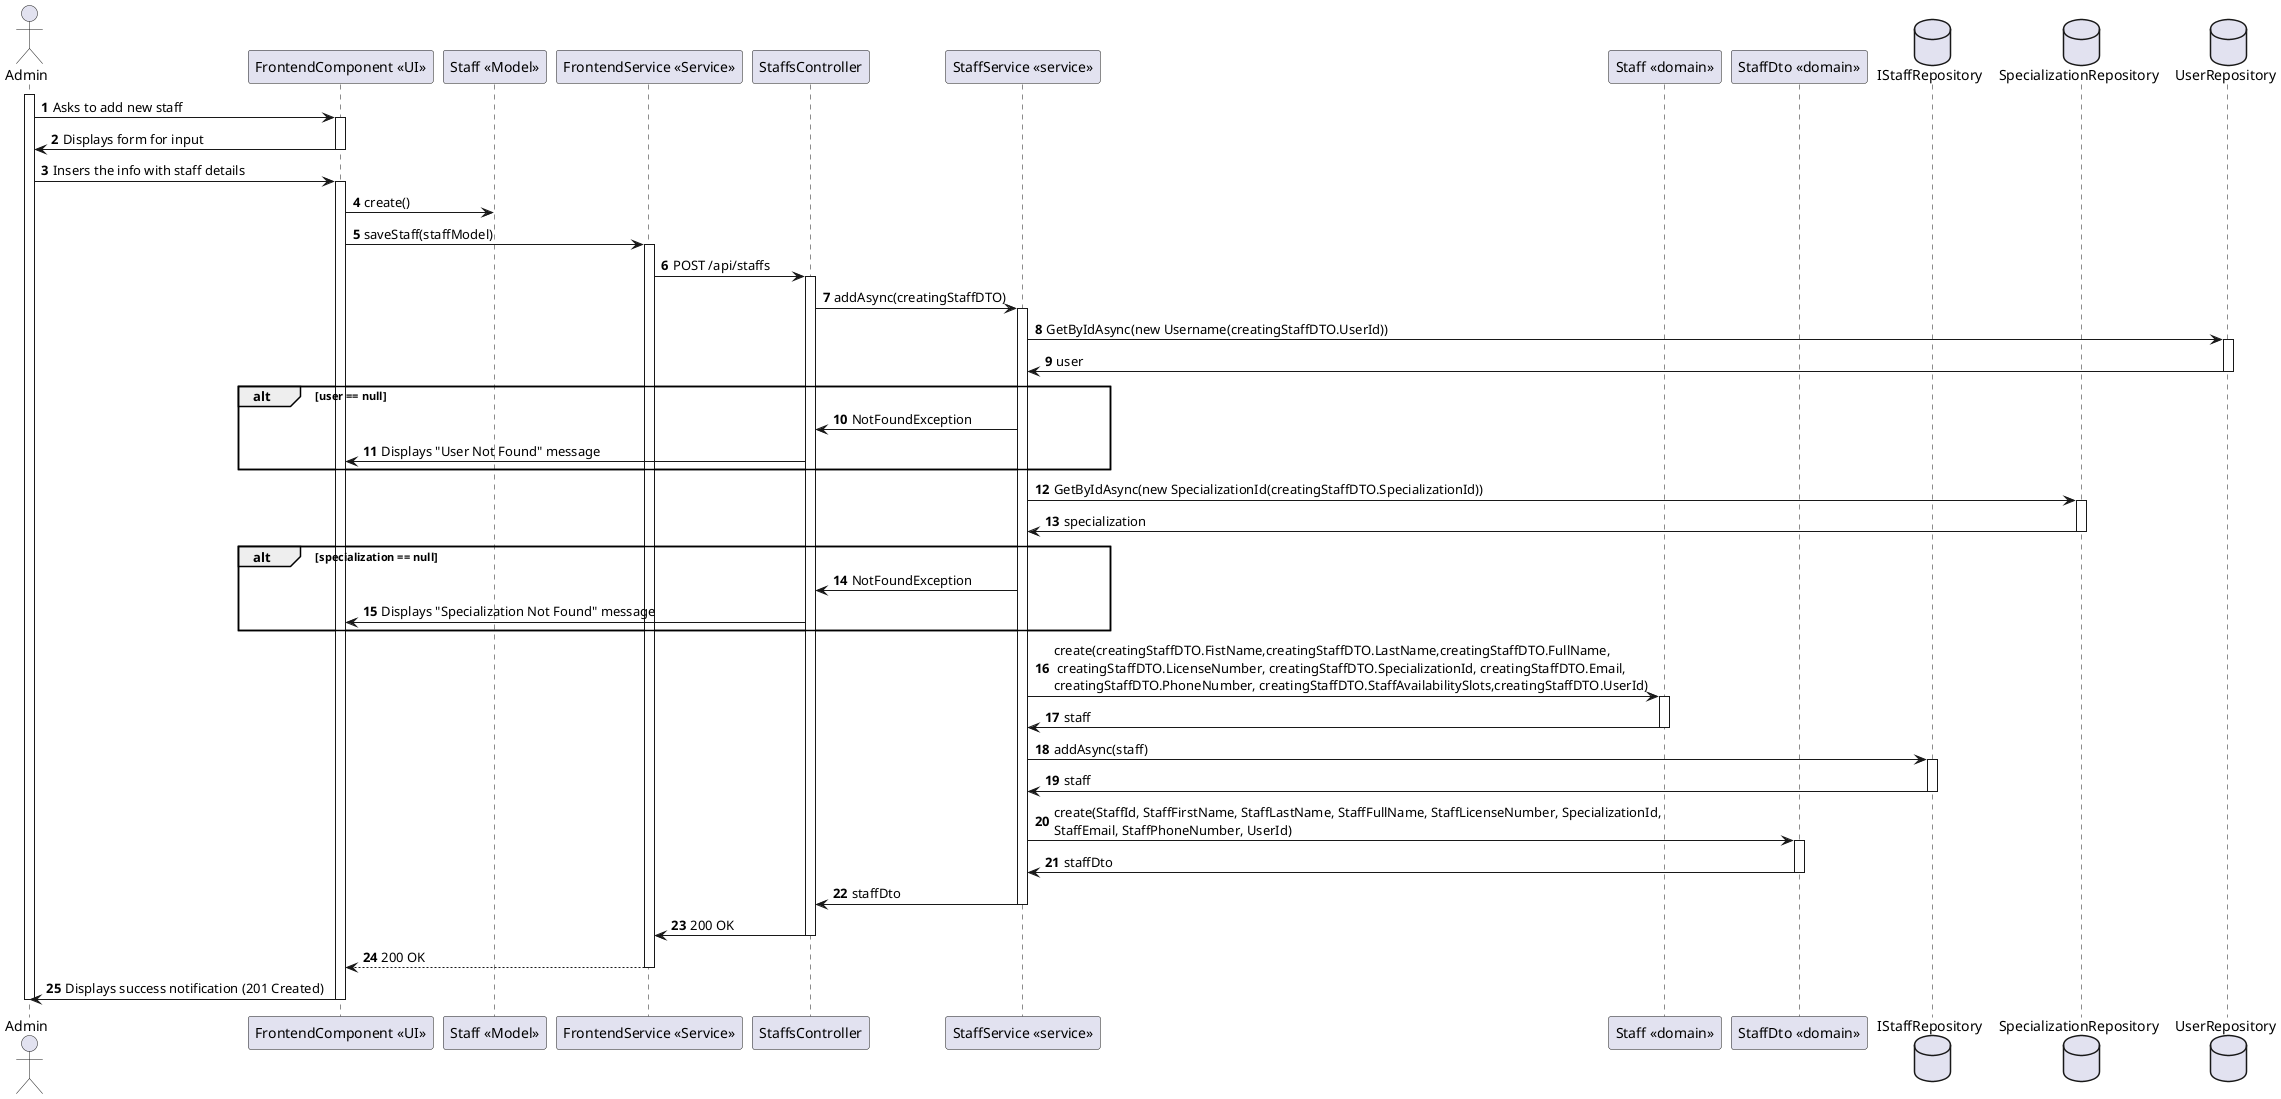 @startuml 
autonumber
actor Admin as "Admin"
participant Frontend as "FrontendComponent <<UI>>"
participant StaffModel as "Staff <<Model>>"
participant FrontendService as "FrontendService <<Service>>"
participant CTRL as "StaffsController"
participant SERVICE as "StaffService <<service>>"
participant Staff as "Staff <<domain>>"
participant StaffDTO as "StaffDto <<domain>>"
database UserRepository as "UserRepository"
database IStaffRepository as "IStaffRepository"
database SpecializationRepository as "SpecializationRepository"
database UserRepository as "UserRepository"

activate Admin

Admin -> Frontend : Asks to add new staff

activate Frontend
Frontend -> Admin : Displays form for input
deactivate Frontend

Admin -> Frontend : Insers the info with staff details

activate Frontend 

Frontend ->  StaffModel : create()

Frontend -> FrontendService : saveStaff(staffModel)

activate FrontendService
FrontendService -> CTRL : POST /api/staffs

activate CTRL

CTRL -> SERVICE : addAsync(creatingStaffDTO)
activate SERVICE

SERVICE -> UserRepository : GetByIdAsync(new Username(creatingStaffDTO.UserId))

activate UserRepository 

UserRepository -> SERVICE : user

deactivate UserRepository

alt user == null  

SERVICE -> CTRL : NotFoundException

CTRL -> Frontend : Displays "User Not Found" message
end alt 


SERVICE -> SpecializationRepository : GetByIdAsync(new SpecializationId(creatingStaffDTO.SpecializationId))

activate SpecializationRepository 

SpecializationRepository -> SERVICE : specialization

deactivate SpecializationRepository
alt specialization == null  

SERVICE -> CTRL : NotFoundException

CTRL -> Frontend : Displays "Specialization Not Found" message

end alt 

deactivate SpecializationRepository

SERVICE -> Staff : create(creatingStaffDTO.FistName,creatingStaffDTO.LastName,creatingStaffDTO.FullName,\n creatingStaffDTO.LicenseNumber, creatingStaffDTO.SpecializationId, creatingStaffDTO.Email,\ncreatingStaffDTO.PhoneNumber, creatingStaffDTO.StaffAvailabilitySlots,creatingStaffDTO.UserId)

activate Staff 

Staff -> SERVICE : staff
deactivate Staff

SERVICE -> IStaffRepository : addAsync(staff)

activate IStaffRepository 

IStaffRepository -> SERVICE : staff
deactivate IStaffRepository

SERVICE -> StaffDTO : create(StaffId, StaffFirstName, StaffLastName, StaffFullName, StaffLicenseNumber, SpecializationId, \nStaffEmail, StaffPhoneNumber, UserId)

activate StaffDTO 

StaffDTO -> SERVICE : staffDto
deactivate StaffDTO

SERVICE -> CTRL : staffDto
deactivate SERVICE 

CTRL -> FrontendService : 200 OK
deactivate CTRL 

FrontendService --> Frontend : 200 OK
deactivate FrontendService
Frontend -> Admin : Displays success notification (201 Created)
deactivate Admin
deactivate Frontend
@enduml